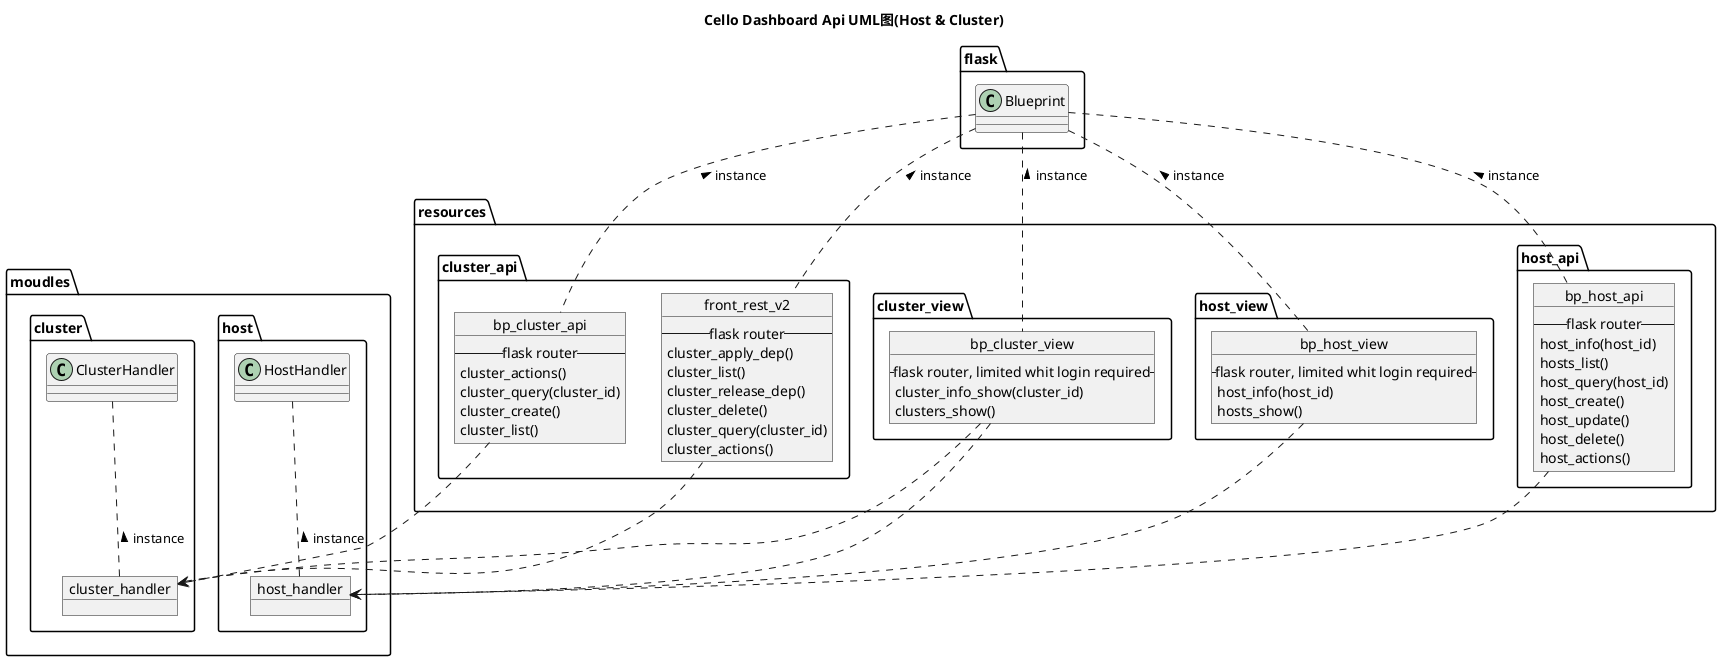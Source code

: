 @startuml
Title "Cello Dashboard Api UML图(Host & Cluster)"

package moudles.host{
    class HostHandler
    
    Object host_handler
    HostHandler .. host_handler : < instance    
}

package moudles.cluster{
    class ClusterHandler

    Object cluster_handler
    ClusterHandler .. cluster_handler : < instance
}

package flask{
   class Blueprint
}

package resources.cluster_api{
    Object bp_cluster_api {
        -- flask router --
        cluster_actions()
        cluster_query(cluster_id)
        cluster_create()
        cluster_list()
    }

    Blueprint .. bp_cluster_api : < instance

    Object front_rest_v2{
        -- flask router --
        cluster_apply_dep()
        cluster_list()
        cluster_release_dep()
        cluster_delete()
        cluster_query(cluster_id)
        cluster_actions()
    }

    Blueprint .. front_rest_v2 : < instance
}

package resources.cluster_view{
    
    Object bp_cluster_view{
        -- flask router, limited whit login required --
        cluster_info_show(cluster_id)
        clusters_show()
    }

    Blueprint .. bp_cluster_view : < instance

}

package resources.host_view{
    Object bp_host_view{
        -- flask router, limited whit login required --
        host_info(host_id) 
        hosts_show()
    }

    Blueprint .. bp_host_view : < instance

}

package resources.host_api{
    Object bp_host_api{
        -- flask router --
        host_info(host_id) 
        hosts_list()
        host_query(host_id)
        host_create()
        host_update()
        host_delete()
        host_actions()
    }

    Blueprint .. bp_host_api : < instance
}

bp_host_view ..> host_handler
bp_host_api ..> host_handler
bp_cluster_view ..> cluster_handler
bp_cluster_view ..> host_handler
bp_cluster_api ..> cluster_handler
front_rest_v2 ..> cluster_handler
@enduml
